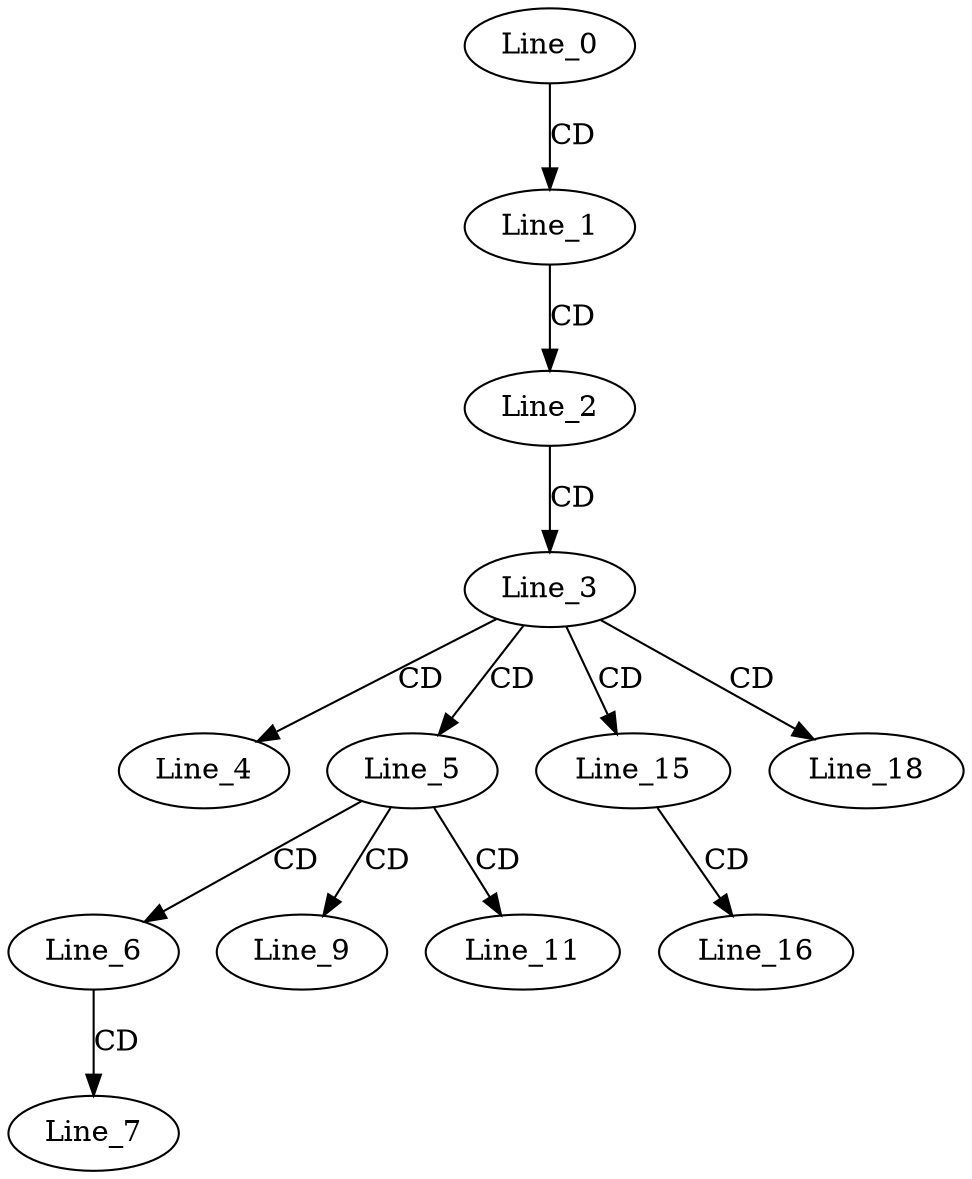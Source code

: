 digraph G {
  Line_0;
  Line_1;
  Line_2;
  Line_3;
  Line_4;
  Line_5;
  Line_6;
  Line_7;
  Line_9;
  Line_11;
  Line_15;
  Line_16;
  Line_18;
  Line_0 -> Line_1 [ label="CD" ];
  Line_1 -> Line_2 [ label="CD" ];
  Line_2 -> Line_3 [ label="CD" ];
  Line_3 -> Line_4 [ label="CD" ];
  Line_3 -> Line_5 [ label="CD" ];
  Line_5 -> Line_6 [ label="CD" ];
  Line_6 -> Line_7 [ label="CD" ];
  Line_5 -> Line_9 [ label="CD" ];
  Line_5 -> Line_11 [ label="CD" ];
  Line_3 -> Line_15 [ label="CD" ];
  Line_15 -> Line_16 [ label="CD" ];
  Line_3 -> Line_18 [ label="CD" ];
}
